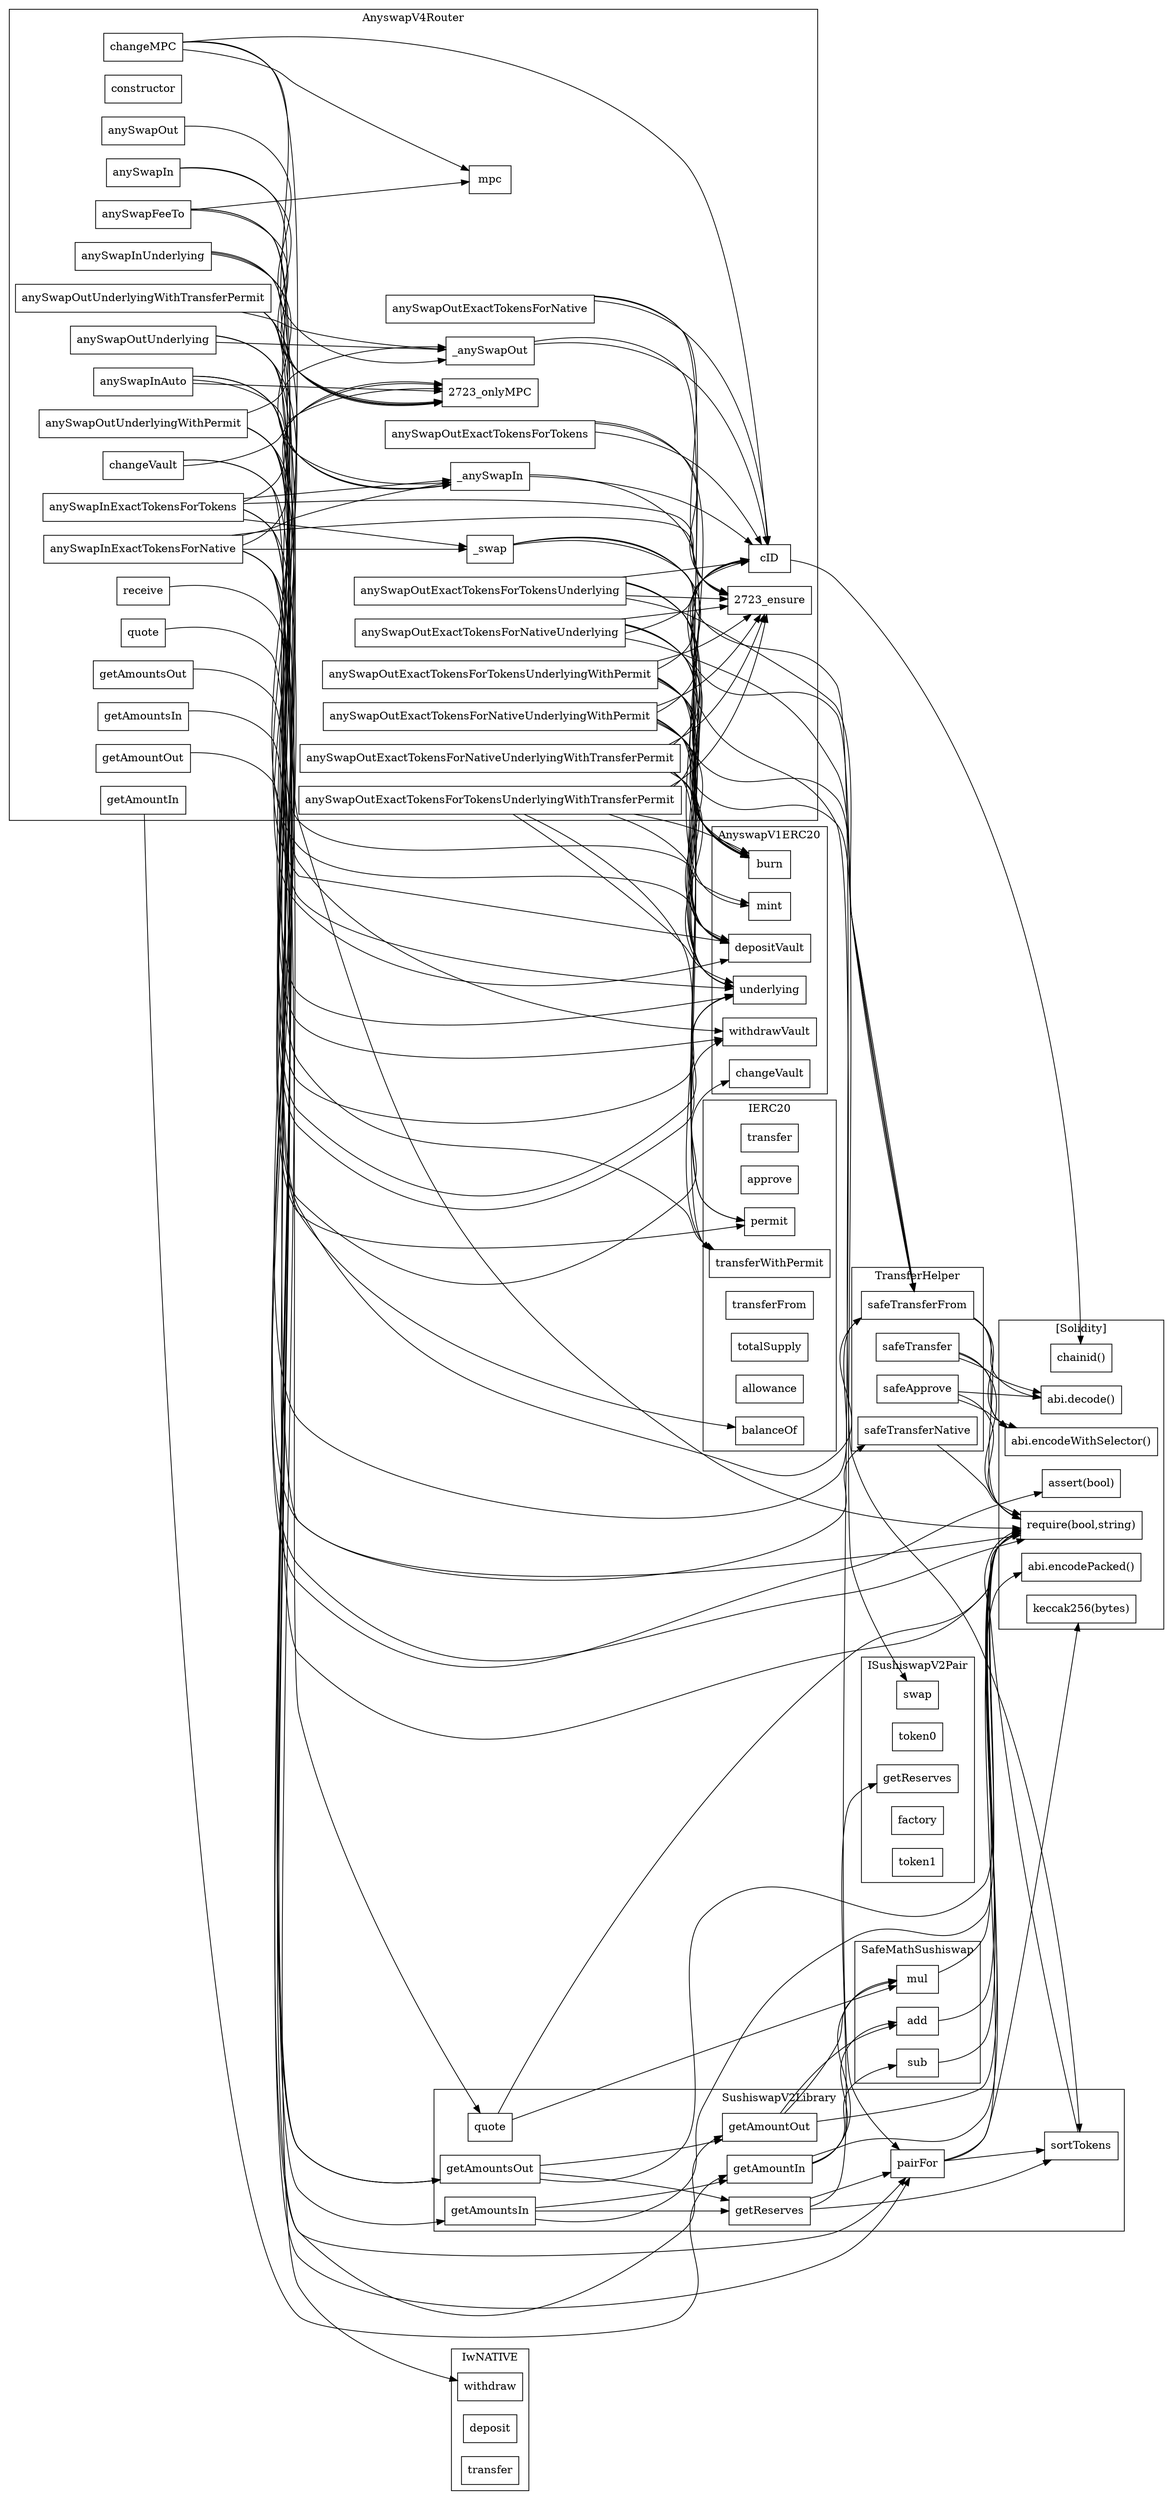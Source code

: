 strict digraph {
rankdir="LR"
node [shape=box]
subgraph cluster_2723_AnyswapV4Router {
label = "AnyswapV4Router"
"2723_anySwapOutExactTokensForNative" [label="anySwapOutExactTokensForNative"]
"2723_anySwapInExactTokensForTokens" [label="anySwapInExactTokensForTokens"]
"2723_constructor" [label="constructor"]
"2723_changeMPC" [label="changeMPC"]
"2723_anySwapOutExactTokensForNativeUnderlyingWithTransferPermit" [label="anySwapOutExactTokensForNativeUnderlyingWithTransferPermit"]
"2723_anySwapInAuto" [label="anySwapInAuto"]
"2723_quote" [label="quote"]
"2723_anySwapInExactTokensForNative" [label="anySwapInExactTokensForNative"]
"2723_anySwapOutExactTokensForNativeUnderlyingWithPermit" [label="anySwapOutExactTokensForNativeUnderlyingWithPermit"]
"2723_anySwapOutExactTokensForTokensUnderlying" [label="anySwapOutExactTokensForTokensUnderlying"]
"2723_anySwapOutExactTokensForNativeUnderlying" [label="anySwapOutExactTokensForNativeUnderlying"]
"2723_anySwapFeeTo" [label="anySwapFeeTo"]
"2723_anySwapOutExactTokensForTokensUnderlyingWithTransferPermit" [label="anySwapOutExactTokensForTokensUnderlyingWithTransferPermit"]
"2723_anySwapOutUnderlyingWithTransferPermit" [label="anySwapOutUnderlyingWithTransferPermit"]
"2723_anySwapInUnderlying" [label="anySwapInUnderlying"]
"2723_receive" [label="receive"]
"2723_anySwapOutUnderlyingWithPermit" [label="anySwapOutUnderlyingWithPermit"]
"2723_getAmountsIn" [label="getAmountsIn"]
"2723_mpc" [label="mpc"]
"2723_anySwapOutExactTokensForTokens" [label="anySwapOutExactTokensForTokens"]
"2723__anySwapOut" [label="_anySwapOut"]
"2723_cID" [label="cID"]
"2723__anySwapIn" [label="_anySwapIn"]
"2723_anySwapOut" [label="anySwapOut"]
"2723__swap" [label="_swap"]
"2723_changeVault" [label="changeVault"]
"2723_anySwapIn" [label="anySwapIn"]
"2723_anySwapOutExactTokensForTokensUnderlyingWithPermit" [label="anySwapOutExactTokensForTokensUnderlyingWithPermit"]
"2723_getAmountIn" [label="getAmountIn"]
"2723_anySwapOutUnderlying" [label="anySwapOutUnderlying"]
"2723_getAmountsOut" [label="getAmountsOut"]
"2723_getAmountOut" [label="getAmountOut"]
"2723_anySwapOutExactTokensForNativeUnderlyingWithTransferPermit" -> "2723_cID"
"2723_anySwapOutUnderlyingWithTransferPermit" -> "2723__anySwapOut"
"2723_anySwapInExactTokensForNative" -> "2723_onlyMPC"
"2723_changeMPC" -> "2723_mpc"
"2723_anySwapOutExactTokensForNativeUnderlying" -> "2723_ensure"
"2723__anySwapIn" -> "2723_cID"
"2723_anySwapOutExactTokensForNative" -> "2723_ensure"
"2723_anySwapOutExactTokensForTokens" -> "2723_ensure"
"2723_anySwapOutExactTokensForNative" -> "2723_cID"
"2723_anySwapOutExactTokensForTokens" -> "2723_cID"
"2723_anySwapOutExactTokensForNativeUnderlying" -> "2723_cID"
"2723_anySwapInAuto" -> "2723__anySwapIn"
"2723_anySwapIn" -> "2723_onlyMPC"
"2723_anySwapInExactTokensForNative" -> "2723__swap"
"2723_anySwapOutExactTokensForNativeUnderlyingWithPermit" -> "2723_cID"
"2723_anySwapOutExactTokensForNativeUnderlyingWithTransferPermit" -> "2723_ensure"
"2723_anySwapOutExactTokensForTokensUnderlyingWithTransferPermit" -> "2723_cID"
"2723_anySwapOutExactTokensForTokensUnderlying" -> "2723_ensure"
"2723_changeMPC" -> "2723_cID"
"2723_anySwapInExactTokensForNative" -> "2723_ensure"
"2723_anySwapOut" -> "2723__anySwapOut"
"2723_anySwapOutExactTokensForTokensUnderlyingWithPermit" -> "2723_ensure"
"2723_anySwapOutExactTokensForTokensUnderlyingWithTransferPermit" -> "2723_ensure"
"2723_anySwapOutUnderlying" -> "2723__anySwapOut"
"2723_changeVault" -> "2723_onlyMPC"
"2723_anySwapIn" -> "2723__anySwapIn"
"2723_anySwapOutUnderlyingWithPermit" -> "2723__anySwapOut"
"2723_changeMPC" -> "2723_onlyMPC"
"2723_anySwapInExactTokensForTokens" -> "2723_onlyMPC"
"2723_anySwapInExactTokensForTokens" -> "2723__anySwapIn"
"2723_anySwapOutExactTokensForNativeUnderlyingWithPermit" -> "2723_ensure"
"2723_anySwapInExactTokensForTokens" -> "2723__swap"
"2723_anySwapInExactTokensForNative" -> "2723__anySwapIn"
"2723_anySwapInUnderlying" -> "2723__anySwapIn"
"2723_anySwapFeeTo" -> "2723_mpc"
"2723__anySwapOut" -> "2723_cID"
"2723_anySwapOutExactTokensForTokensUnderlyingWithPermit" -> "2723_cID"
"2723_anySwapInExactTokensForTokens" -> "2723_ensure"
"2723_anySwapOutExactTokensForTokensUnderlying" -> "2723_cID"
"2723_anySwapInAuto" -> "2723_onlyMPC"
"2723_anySwapInUnderlying" -> "2723_onlyMPC"
"2723_anySwapFeeTo" -> "2723_onlyMPC"
}subgraph cluster_739_TransferHelper {
label = "TransferHelper"
"739_safeTransferNative" [label="safeTransferNative"]
"739_safeTransferFrom" [label="safeTransferFrom"]
"739_safeTransfer" [label="safeTransfer"]
"739_safeApprove" [label="safeApprove"]
}subgraph cluster_37_ISushiswapV2Pair {
label = "ISushiswapV2Pair"
"37_swap" [label="swap"]
"37_token0" [label="token0"]
"37_getReserves" [label="getReserves"]
"37_factory" [label="factory"]
"37_token1" [label="token1"]
}subgraph cluster_581_SushiswapV2Library {
label = "SushiswapV2Library"
"581_pairFor" [label="pairFor"]
"581_quote" [label="quote"]
"581_getAmountsIn" [label="getAmountsIn"]
"581_getAmountIn" [label="getAmountIn"]
"581_getReserves" [label="getReserves"]
"581_sortTokens" [label="sortTokens"]
"581_getAmountsOut" [label="getAmountsOut"]
"581_getAmountOut" [label="getAmountOut"]
"581_getReserves" -> "581_sortTokens"
"581_getAmountsOut" -> "581_getReserves"
"581_getReserves" -> "581_pairFor"
"581_getAmountsOut" -> "581_getAmountOut"
"581_getAmountsIn" -> "581_getReserves"
"581_getAmountsIn" -> "581_getAmountIn"
"581_pairFor" -> "581_sortTokens"
}subgraph cluster_808_AnyswapV1ERC20 {
label = "AnyswapV1ERC20"
"808_burn" [label="burn"]
"808_changeVault" [label="changeVault"]
"808_withdrawVault" [label="withdrawVault"]
"808_underlying" [label="underlying"]
"808_mint" [label="mint"]
"808_depositVault" [label="depositVault"]
}subgraph cluster_110_SafeMathSushiswap {
label = "SafeMathSushiswap"
"110_add" [label="add"]
"110_mul" [label="mul"]
"110_sub" [label="sub"]
}subgraph cluster_912_IERC20 {
label = "IERC20"
"912_transfer" [label="transfer"]
"912_approve" [label="approve"]
"912_transferWithPermit" [label="transferWithPermit"]
"912_permit" [label="permit"]
"912_transferFrom" [label="transferFrom"]
"912_totalSupply" [label="totalSupply"]
"912_allowance" [label="allowance"]
"912_balanceOf" [label="balanceOf"]
}subgraph cluster_757_IwNATIVE {
label = "IwNATIVE"
"757_withdraw" [label="withdraw"]
"757_deposit" [label="deposit"]
"757_transfer" [label="transfer"]
}subgraph cluster_solidity {
label = "[Solidity]"
"require(bool,string)" 
"keccak256(bytes)" 
"assert(bool)" 
"abi.encodePacked()" 
"abi.decode()" 
"chainid()" 
"abi.encodeWithSelector()" 
"581_pairFor" -> "keccak256(bytes)"
"581_getAmountsIn" -> "require(bool,string)"
"739_safeApprove" -> "require(bool,string)"
"739_safeApprove" -> "abi.encodeWithSelector()"
"739_safeTransferFrom" -> "abi.decode()"
"739_safeTransfer" -> "abi.decode()"
"581_getAmountsOut" -> "require(bool,string)"
"739_safeTransferFrom" -> "require(bool,string)"
"2723_anySwapInExactTokensForTokens" -> "require(bool,string)"
"739_safeTransferFrom" -> "abi.encodeWithSelector()"
"110_sub" -> "require(bool,string)"
"2723_changeVault" -> "require(bool,string)"
"739_safeTransfer" -> "abi.encodeWithSelector()"
"581_pairFor" -> "abi.encodePacked()"
"2723_cID" -> "chainid()"
"739_safeApprove" -> "abi.decode()"
"581_quote" -> "require(bool,string)"
"110_mul" -> "require(bool,string)"
"739_safeTransfer" -> "require(bool,string)"
"2723_receive" -> "assert(bool)"
"581_sortTokens" -> "require(bool,string)"
"2723_changeMPC" -> "require(bool,string)"
"739_safeTransferNative" -> "require(bool,string)"
"110_add" -> "require(bool,string)"
"581_getAmountIn" -> "require(bool,string)"
"2723_anySwapInExactTokensForNative" -> "require(bool,string)"
"581_getAmountOut" -> "require(bool,string)"
}"2723_anySwapInUnderlying" -> "808_withdrawVault"
"2723_getAmountIn" -> "581_getAmountIn"
"2723_quote" -> "581_quote"
"581_getAmountIn" -> "110_add"
"2723__swap" -> "581_pairFor"
"2723_anySwapOutExactTokensForTokensUnderlyingWithPermit" -> "912_permit"
"2723_anySwapOutUnderlyingWithPermit" -> "912_permit"
"581_getAmountIn" -> "110_mul"
"2723_getAmountsIn" -> "581_getAmountsIn"
"2723_anySwapOutExactTokensForTokensUnderlying" -> "808_underlying"
"2723_anySwapOutExactTokensForTokensUnderlyingWithPermit" -> "739_safeTransferFrom"
"2723_anySwapOutExactTokensForNativeUnderlyingWithPermit" -> "808_underlying"
"2723_anySwapOutExactTokensForNativeUnderlyingWithPermit" -> "808_burn"
"2723_anySwapOutExactTokensForNativeUnderlyingWithPermit" -> "739_safeTransferFrom"
"2723_anySwapOutUnderlyingWithPermit" -> "739_safeTransferFrom"
"2723_anySwapInAuto" -> "912_balanceOf"
"581_getReserves" -> "37_getReserves"
"2723__anySwapOut" -> "808_burn"
"2723__swap" -> "581_sortTokens"
"2723_anySwapOutExactTokensForNative" -> "808_burn"
"2723_anySwapOutExactTokensForTokensUnderlyingWithTransferPermit" -> "808_burn"
"2723_anySwapOutExactTokensForTokensUnderlyingWithTransferPermit" -> "912_transferWithPermit"
"2723_getAmountOut" -> "581_getAmountOut"
"581_getAmountOut" -> "110_mul"
"2723_anySwapOutUnderlyingWithTransferPermit" -> "808_depositVault"
"2723_anySwapOutExactTokensForNativeUnderlyingWithTransferPermit" -> "808_underlying"
"2723_anySwapOutUnderlying" -> "739_safeTransferFrom"
"2723_anySwapOutExactTokensForNativeUnderlyingWithTransferPermit" -> "808_depositVault"
"2723_anySwapOutExactTokensForNativeUnderlyingWithPermit" -> "912_permit"
"2723_anySwapInExactTokensForNative" -> "757_withdraw"
"2723_anySwapOutExactTokensForTokensUnderlyingWithPermit" -> "808_burn"
"2723_anySwapOutExactTokensForTokensUnderlyingWithTransferPermit" -> "808_depositVault"
"2723_anySwapInAuto" -> "808_underlying"
"2723_anySwapOutUnderlying" -> "808_underlying"
"2723_anySwapFeeTo" -> "808_mint"
"2723_anySwapOutUnderlyingWithTransferPermit" -> "912_transferWithPermit"
"581_getAmountIn" -> "110_sub"
"2723_anySwapOutExactTokensForTokensUnderlying" -> "739_safeTransferFrom"
"2723_anySwapOutExactTokensForNativeUnderlyingWithTransferPermit" -> "912_transferWithPermit"
"2723_anySwapOutUnderlying" -> "808_depositVault"
"2723_anySwapInAuto" -> "808_withdrawVault"
"2723_anySwapInExactTokensForNative" -> "739_safeTransferNative"
"2723_anySwapInExactTokensForNative" -> "581_getAmountsOut"
"2723_anySwapOutExactTokensForNativeUnderlying" -> "808_depositVault"
"2723_anySwapOutExactTokensForNativeUnderlyingWithTransferPermit" -> "808_burn"
"2723_anySwapOutUnderlyingWithPermit" -> "808_underlying"
"2723_anySwapOutExactTokensForTokensUnderlying" -> "808_burn"
"2723_anySwapFeeTo" -> "808_withdrawVault"
"2723_anySwapInExactTokensForNative" -> "581_pairFor"
"2723_anySwapOutExactTokensForTokensUnderlyingWithTransferPermit" -> "808_underlying"
"2723_changeVault" -> "808_changeVault"
"2723_anySwapOutExactTokensForTokensUnderlyingWithPermit" -> "808_depositVault"
"2723_getAmountsOut" -> "581_getAmountsOut"
"2723_anySwapOutUnderlyingWithPermit" -> "808_depositVault"
"2723_anySwapOutExactTokensForTokensUnderlying" -> "808_depositVault"
"2723__anySwapIn" -> "808_mint"
"2723_anySwapOutExactTokensForTokens" -> "808_burn"
"2723_anySwapOutExactTokensForNativeUnderlying" -> "808_burn"
"2723_anySwapOutExactTokensForNativeUnderlying" -> "739_safeTransferFrom"
"581_getAmountOut" -> "110_add"
"581_quote" -> "110_mul"
"2723_anySwapInExactTokensForTokens" -> "581_getAmountsOut"
"2723_anySwapOutExactTokensForNativeUnderlying" -> "808_underlying"
"2723_anySwapOutExactTokensForTokensUnderlyingWithPermit" -> "808_underlying"
"2723_anySwapOutUnderlyingWithTransferPermit" -> "808_underlying"
"2723__swap" -> "37_swap"
"2723_anySwapInExactTokensForTokens" -> "581_pairFor"
"2723_anySwapOutExactTokensForNativeUnderlyingWithPermit" -> "808_depositVault"
}